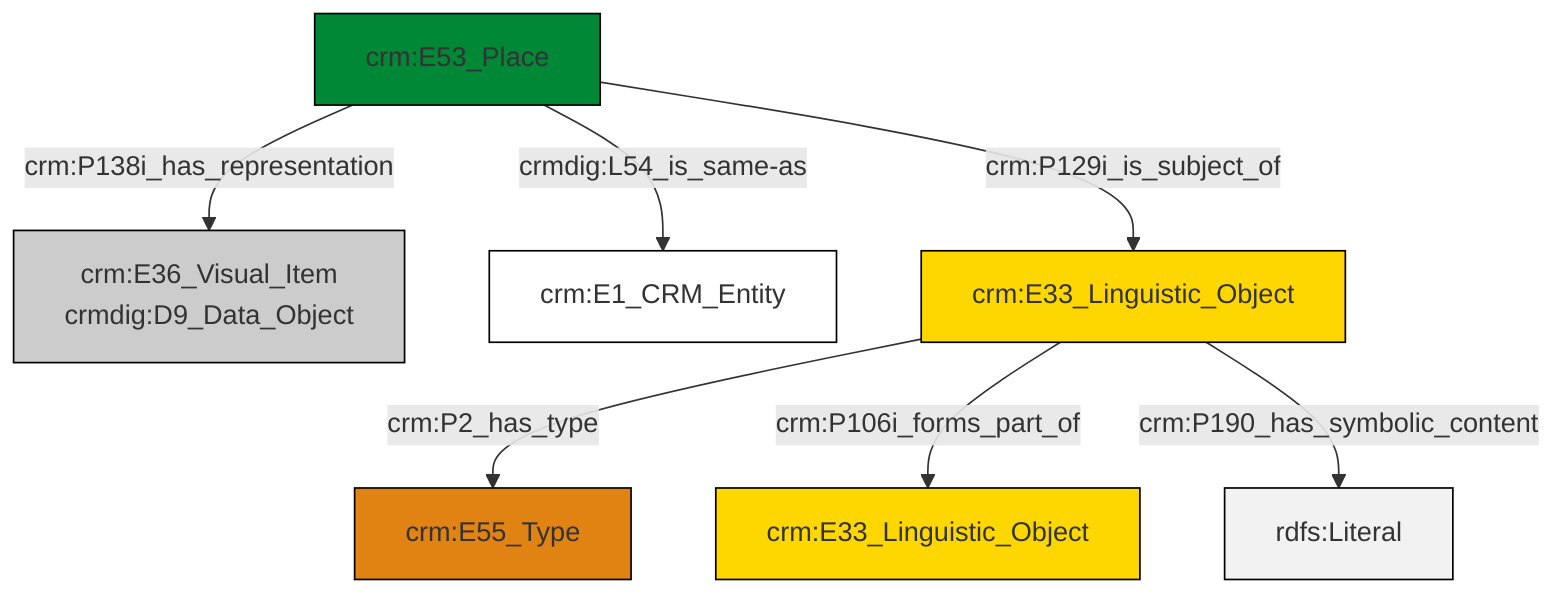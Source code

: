 graph TD
classDef Literal fill:#f2f2f2,stroke:#000000;
classDef CRM_Entity fill:#FFFFFF,stroke:#000000;
classDef Temporal_Entity fill:#00C9E6, stroke:#000000;
classDef Type fill:#E18312, stroke:#000000;
classDef Time-Span fill:#2C9C91, stroke:#000000;
classDef Appellation fill:#FFEB7F, stroke:#000000;
classDef Place fill:#008836, stroke:#000000;
classDef Persistent_Item fill:#B266B2, stroke:#000000;
classDef Conceptual_Object fill:#FFD700, stroke:#000000;
classDef Physical_Thing fill:#D2B48C, stroke:#000000;
classDef Actor fill:#f58aad, stroke:#000000;
classDef PC_Classes fill:#4ce600, stroke:#000000;
classDef Multi fill:#cccccc,stroke:#000000;

8["crm:E33_Linguistic_Object"]:::Conceptual_Object -->|crm:P2_has_type| 4["crm:E55_Type"]:::Type
8["crm:E33_Linguistic_Object"]:::Conceptual_Object -->|crm:P106i_forms_part_of| 2["crm:E33_Linguistic_Object"]:::Conceptual_Object
10["crm:E53_Place"]:::Place -->|crm:P129i_is_subject_of| 8["crm:E33_Linguistic_Object"]:::Conceptual_Object
10["crm:E53_Place"]:::Place -->|crmdig:L54_is_same-as| 6["crm:E1_CRM_Entity"]:::CRM_Entity
10["crm:E53_Place"]:::Place -->|crm:P138i_has_representation| 0["crm:E36_Visual_Item<br>crmdig:D9_Data_Object"]:::Multi
8["crm:E33_Linguistic_Object"]:::Conceptual_Object -->|crm:P190_has_symbolic_content| 14[rdfs:Literal]:::Literal
